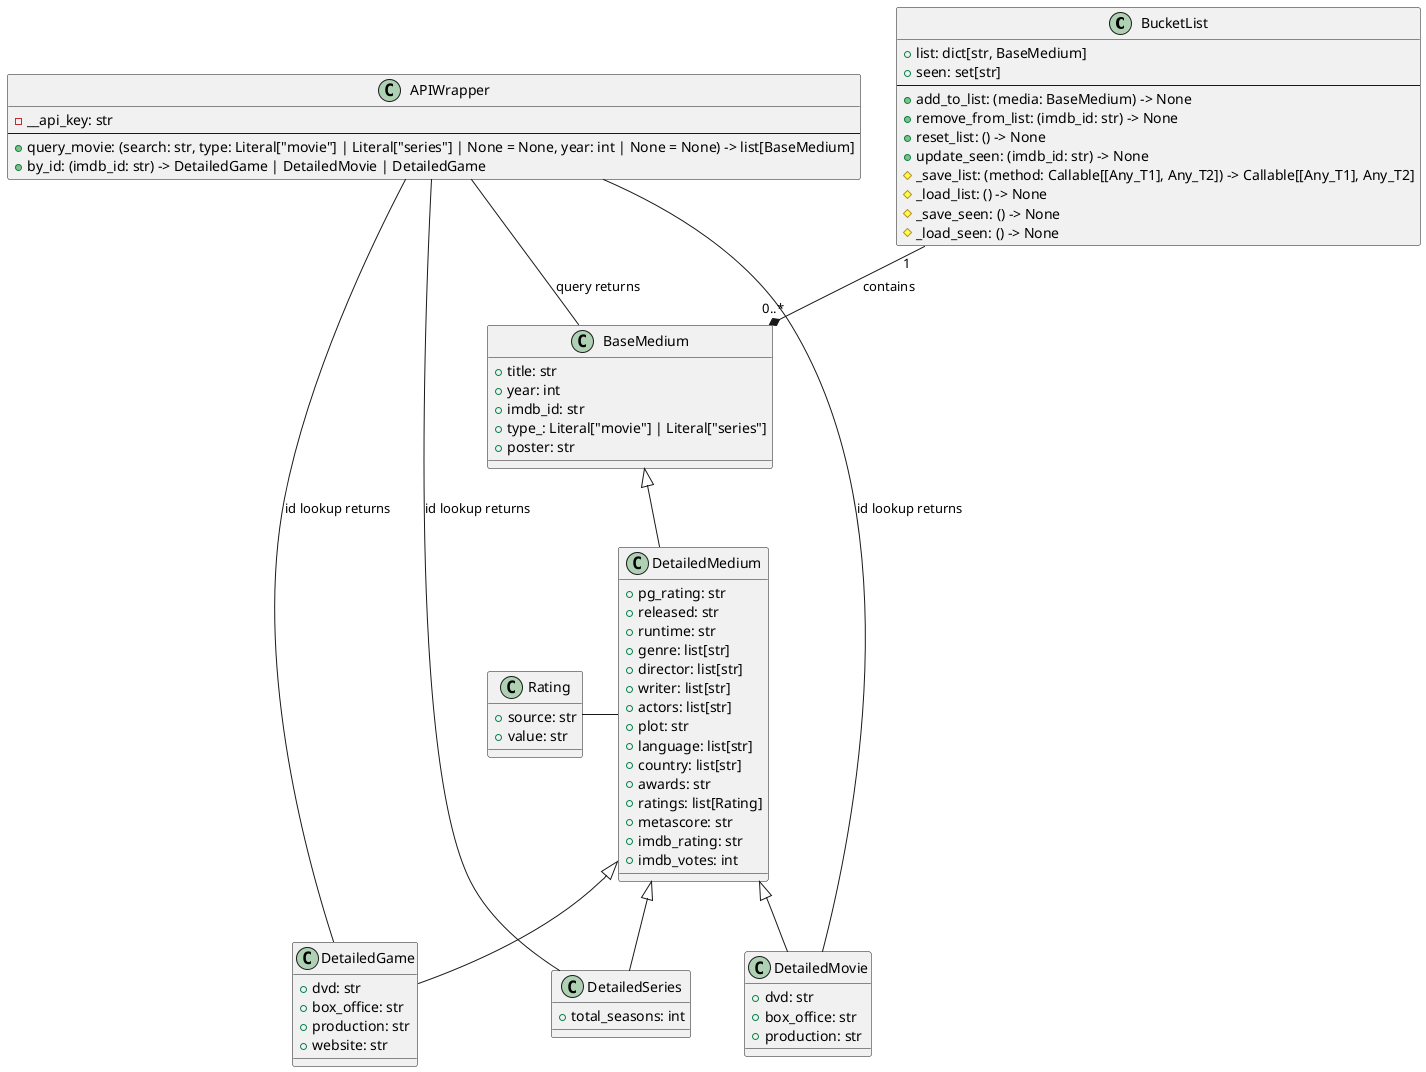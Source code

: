 @startuml Argsflix Bucket List

class BucketList {
    + list: dict[str, BaseMedium]
    + seen: set[str]
    --
    + add_to_list: (media: BaseMedium) -> None
    + remove_from_list: (imdb_id: str) -> None
    + reset_list: () -> None
    + update_seen: (imdb_id: str) -> None
    # _save_list: (method: Callable[[Any_T1], Any_T2]) -> Callable[[Any_T1], Any_T2]
    # _load_list: () -> None
    # _save_seen: () -> None
    # _load_seen: () -> None
}

class APIWrapper {
    - __api_key: str
    --
    + query_movie: (search: str, type: Literal["movie"] | Literal["series"] | None = None, year: int | None = None) -> list[BaseMedium]
    + by_id: (imdb_id: str) -> DetailedGame | DetailedMovie | DetailedGame
}

APIWrapper -- BaseMedium : "query returns"
APIWrapper -- DetailedGame : "id lookup returns"
APIWrapper -- DetailedMovie : "id lookup returns"
APIWrapper -- DetailedSeries : "id lookup returns"

class BaseMedium {
    + title: str
    + year: int
    + imdb_id: str
    + type_: Literal["movie"] | Literal["series"]
    + poster: str
}

class DetailedMedium extends BaseMedium {
        + pg_rating: str
    + released: str
    + runtime: str
    + genre: list[str]
    + director: list[str]
    + writer: list[str]
    + actors: list[str]
    + plot: str
    + language: list[str]
    + country: list[str]
    + awards: str
    + ratings: list[Rating]
    + metascore: str
    + imdb_rating: str
    + imdb_votes: int
}

class DetailedMovie extends DetailedMedium {
    + dvd: str
    + box_office: str
    + production: str
}

class DetailedGame extends DetailedMedium {
    + dvd: str
    + box_office: str
    + production: str
    + website: str
}

class DetailedSeries extends DetailedMedium {
    + total_seasons: int
}

class Rating {
    + source: str
    + value: str
}

Rating - DetailedMedium
BucketList "1" --* "0..*" BaseMedium : "contains"

@enduml